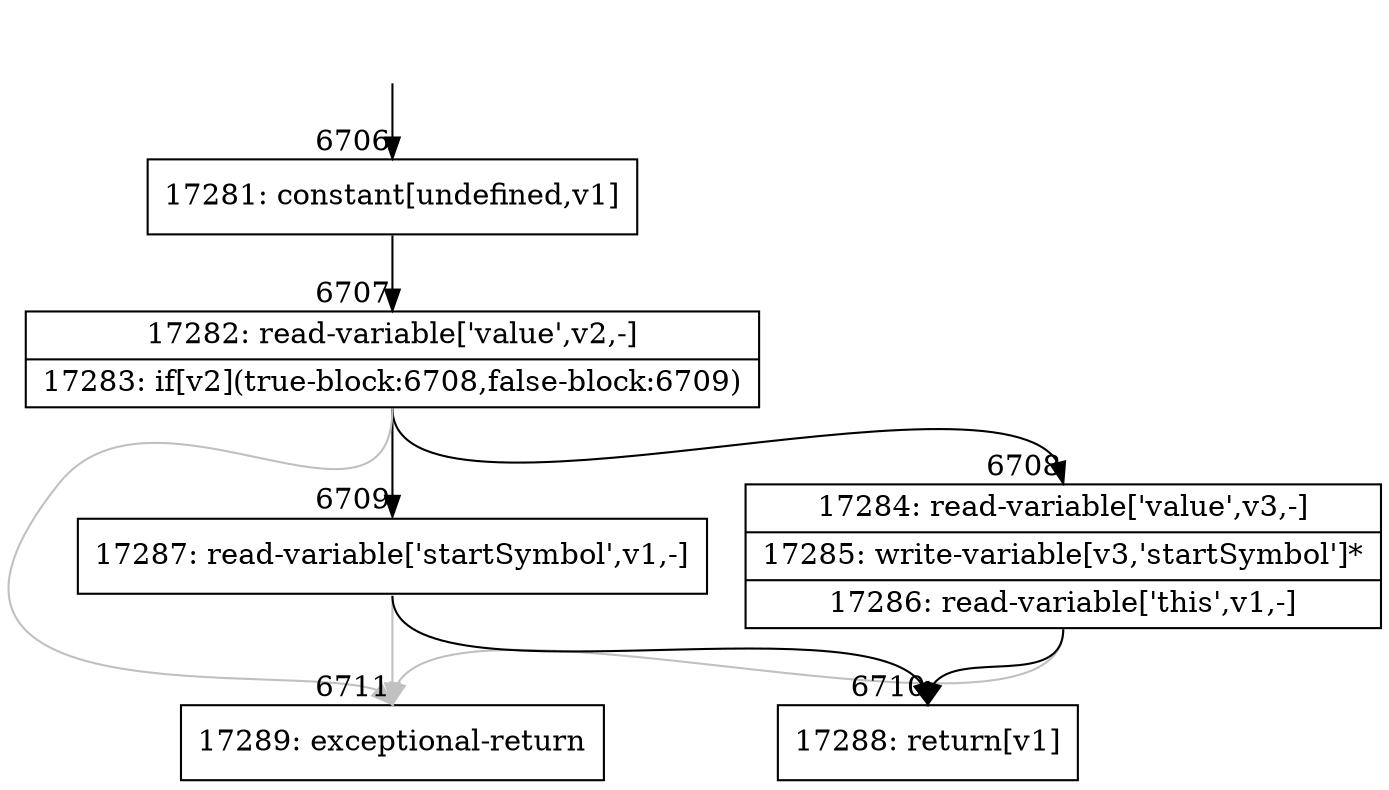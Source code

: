 digraph {
rankdir="TD"
BB_entry503[shape=none,label=""];
BB_entry503 -> BB6706 [tailport=s, headport=n, headlabel="    6706"]
BB6706 [shape=record label="{17281: constant[undefined,v1]}" ] 
BB6706 -> BB6707 [tailport=s, headport=n, headlabel="      6707"]
BB6707 [shape=record label="{17282: read-variable['value',v2,-]|17283: if[v2](true-block:6708,false-block:6709)}" ] 
BB6707 -> BB6708 [tailport=s, headport=n, headlabel="      6708"]
BB6707 -> BB6709 [tailport=s, headport=n, headlabel="      6709"]
BB6707 -> BB6711 [tailport=s, headport=n, color=gray, headlabel="      6711"]
BB6708 [shape=record label="{17284: read-variable['value',v3,-]|17285: write-variable[v3,'startSymbol']*|17286: read-variable['this',v1,-]}" ] 
BB6708 -> BB6710 [tailport=s, headport=n, headlabel="      6710"]
BB6708 -> BB6711 [tailport=s, headport=n, color=gray]
BB6709 [shape=record label="{17287: read-variable['startSymbol',v1,-]}" ] 
BB6709 -> BB6710 [tailport=s, headport=n]
BB6709 -> BB6711 [tailport=s, headport=n, color=gray]
BB6710 [shape=record label="{17288: return[v1]}" ] 
BB6711 [shape=record label="{17289: exceptional-return}" ] 
//#$~ 10645
}
